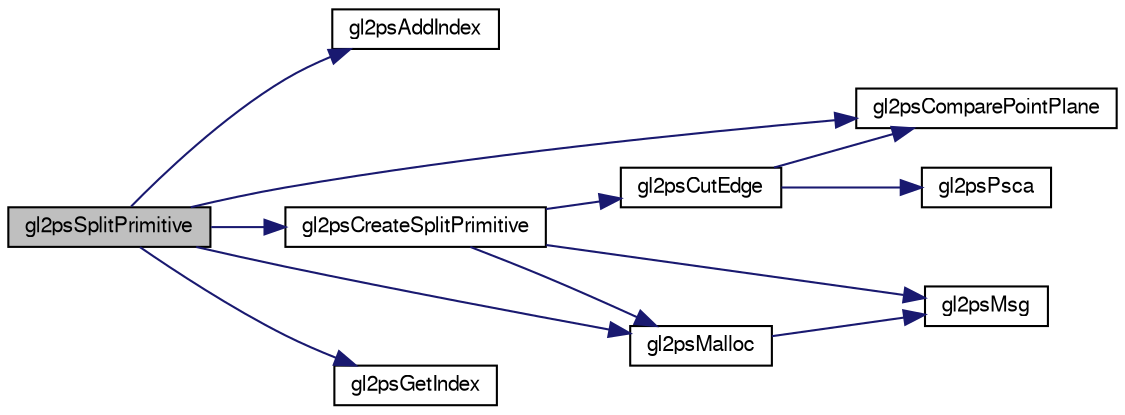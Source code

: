 digraph G
{
  edge [fontname="FreeSans",fontsize="10",labelfontname="FreeSans",labelfontsize="10"];
  node [fontname="FreeSans",fontsize="10",shape=record];
  rankdir="LR";
  Node1 [label="gl2psSplitPrimitive",height=0.2,width=0.4,color="black", fillcolor="grey75", style="filled" fontcolor="black"];
  Node1 -> Node2 [color="midnightblue",fontsize="10",style="solid",fontname="FreeSans"];
  Node2 [label="gl2psAddIndex",height=0.2,width=0.4,color="black", fillcolor="white", style="filled",URL="$gl2ps_8c.html#a3b89bd2881318d6ecf81141434ef1907"];
  Node1 -> Node3 [color="midnightblue",fontsize="10",style="solid",fontname="FreeSans"];
  Node3 [label="gl2psComparePointPlane",height=0.2,width=0.4,color="black", fillcolor="white", style="filled",URL="$gl2ps_8c.html#afb01acbb2a9493e62c981d63d079bbe4"];
  Node1 -> Node4 [color="midnightblue",fontsize="10",style="solid",fontname="FreeSans"];
  Node4 [label="gl2psCreateSplitPrimitive",height=0.2,width=0.4,color="black", fillcolor="white", style="filled",URL="$gl2ps_8c.html#ae0c8d6892060b9a81944f0e0f7d3ab23"];
  Node4 -> Node5 [color="midnightblue",fontsize="10",style="solid",fontname="FreeSans"];
  Node5 [label="gl2psCutEdge",height=0.2,width=0.4,color="black", fillcolor="white", style="filled",URL="$gl2ps_8c.html#a72275dd1e4a87589d2e6ab424c464307"];
  Node5 -> Node3 [color="midnightblue",fontsize="10",style="solid",fontname="FreeSans"];
  Node5 -> Node6 [color="midnightblue",fontsize="10",style="solid",fontname="FreeSans"];
  Node6 [label="gl2psPsca",height=0.2,width=0.4,color="black", fillcolor="white", style="filled",URL="$gl2ps_8c.html#a2a96426d3a596a5bad18e2818b258922"];
  Node4 -> Node7 [color="midnightblue",fontsize="10",style="solid",fontname="FreeSans"];
  Node7 [label="gl2psMalloc",height=0.2,width=0.4,color="black", fillcolor="white", style="filled",URL="$gl2ps_8c.html#ae8687abe691957a70d1b0456015e2a4f"];
  Node7 -> Node8 [color="midnightblue",fontsize="10",style="solid",fontname="FreeSans"];
  Node8 [label="gl2psMsg",height=0.2,width=0.4,color="black", fillcolor="white", style="filled",URL="$gl2ps_8c.html#ab2b05dc9c0ad9b295309ef903218908c"];
  Node4 -> Node8 [color="midnightblue",fontsize="10",style="solid",fontname="FreeSans"];
  Node1 -> Node9 [color="midnightblue",fontsize="10",style="solid",fontname="FreeSans"];
  Node9 [label="gl2psGetIndex",height=0.2,width=0.4,color="black", fillcolor="white", style="filled",URL="$gl2ps_8c.html#a326a914653875491d674f53aaa8be357"];
  Node1 -> Node7 [color="midnightblue",fontsize="10",style="solid",fontname="FreeSans"];
}
